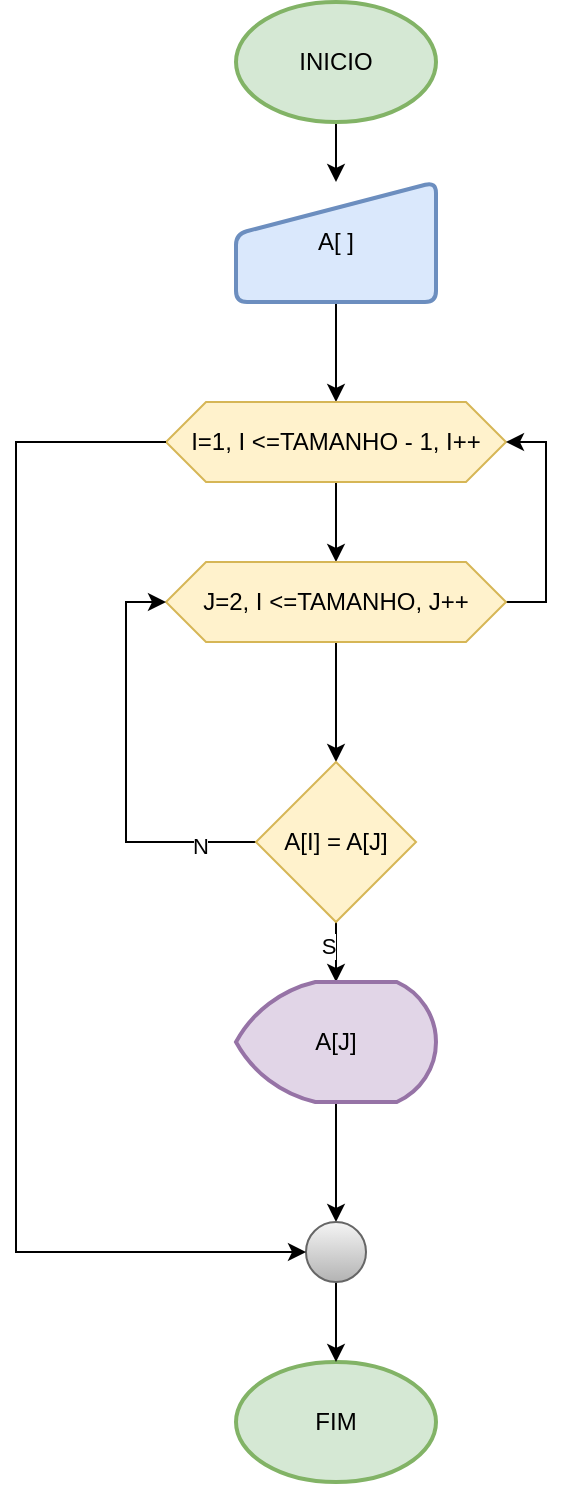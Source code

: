 <mxfile version="26.2.14">
  <diagram name="Página-1" id="XukM9mgDTer4zMXausgr">
    <mxGraphModel dx="1426" dy="777" grid="1" gridSize="10" guides="1" tooltips="1" connect="1" arrows="1" fold="1" page="1" pageScale="1" pageWidth="827" pageHeight="1169" math="0" shadow="0">
      <root>
        <mxCell id="0" />
        <mxCell id="1" parent="0" />
        <mxCell id="HXaScOyWl88TCiheDb_o-5" value="" style="edgeStyle=orthogonalEdgeStyle;rounded=0;orthogonalLoop=1;jettySize=auto;html=1;" edge="1" parent="1" source="HXaScOyWl88TCiheDb_o-1" target="HXaScOyWl88TCiheDb_o-4">
          <mxGeometry relative="1" as="geometry" />
        </mxCell>
        <mxCell id="HXaScOyWl88TCiheDb_o-1" value="INICIO" style="strokeWidth=2;html=1;shape=mxgraph.flowchart.start_1;whiteSpace=wrap;fillColor=#d5e8d4;strokeColor=#82b366;" vertex="1" parent="1">
          <mxGeometry x="360" y="370" width="100" height="60" as="geometry" />
        </mxCell>
        <mxCell id="HXaScOyWl88TCiheDb_o-2" value="FIM" style="strokeWidth=2;html=1;shape=mxgraph.flowchart.start_1;whiteSpace=wrap;fillColor=#d5e8d4;strokeColor=#82b366;" vertex="1" parent="1">
          <mxGeometry x="360" y="1050" width="100" height="60" as="geometry" />
        </mxCell>
        <mxCell id="HXaScOyWl88TCiheDb_o-7" value="" style="edgeStyle=orthogonalEdgeStyle;rounded=0;orthogonalLoop=1;jettySize=auto;html=1;" edge="1" parent="1" source="HXaScOyWl88TCiheDb_o-4">
          <mxGeometry relative="1" as="geometry">
            <mxPoint x="410" y="570" as="targetPoint" />
          </mxGeometry>
        </mxCell>
        <mxCell id="HXaScOyWl88TCiheDb_o-4" value="A[ ]" style="html=1;strokeWidth=2;shape=manualInput;whiteSpace=wrap;rounded=1;size=26;arcSize=11;fillColor=#dae8fc;strokeColor=#6c8ebf;" vertex="1" parent="1">
          <mxGeometry x="360" y="460" width="100" height="60" as="geometry" />
        </mxCell>
        <mxCell id="HXaScOyWl88TCiheDb_o-11" value="" style="edgeStyle=orthogonalEdgeStyle;rounded=0;orthogonalLoop=1;jettySize=auto;html=1;" edge="1" parent="1" source="HXaScOyWl88TCiheDb_o-8" target="HXaScOyWl88TCiheDb_o-10">
          <mxGeometry relative="1" as="geometry" />
        </mxCell>
        <mxCell id="HXaScOyWl88TCiheDb_o-8" value="I=1, I &amp;lt;=TAMANHO - 1, I++" style="shape=hexagon;perimeter=hexagonPerimeter2;whiteSpace=wrap;html=1;fixedSize=1;fillColor=#fff2cc;strokeColor=#d6b656;" vertex="1" parent="1">
          <mxGeometry x="325" y="570" width="170" height="40" as="geometry" />
        </mxCell>
        <mxCell id="HXaScOyWl88TCiheDb_o-12" style="edgeStyle=orthogonalEdgeStyle;rounded=0;orthogonalLoop=1;jettySize=auto;html=1;exitX=1;exitY=0.5;exitDx=0;exitDy=0;entryX=1;entryY=0.5;entryDx=0;entryDy=0;" edge="1" parent="1" source="HXaScOyWl88TCiheDb_o-10" target="HXaScOyWl88TCiheDb_o-8">
          <mxGeometry relative="1" as="geometry" />
        </mxCell>
        <mxCell id="HXaScOyWl88TCiheDb_o-14" value="" style="edgeStyle=orthogonalEdgeStyle;rounded=0;orthogonalLoop=1;jettySize=auto;html=1;" edge="1" parent="1" source="HXaScOyWl88TCiheDb_o-10" target="HXaScOyWl88TCiheDb_o-13">
          <mxGeometry relative="1" as="geometry" />
        </mxCell>
        <mxCell id="HXaScOyWl88TCiheDb_o-10" value="J=2, I &amp;lt;=TAMANHO, J++" style="shape=hexagon;perimeter=hexagonPerimeter2;whiteSpace=wrap;html=1;fixedSize=1;fillColor=#fff2cc;strokeColor=#d6b656;" vertex="1" parent="1">
          <mxGeometry x="325" y="650" width="170" height="40" as="geometry" />
        </mxCell>
        <mxCell id="HXaScOyWl88TCiheDb_o-16" value="" style="edgeStyle=orthogonalEdgeStyle;rounded=0;orthogonalLoop=1;jettySize=auto;html=1;" edge="1" parent="1" source="HXaScOyWl88TCiheDb_o-13" target="HXaScOyWl88TCiheDb_o-15">
          <mxGeometry relative="1" as="geometry" />
        </mxCell>
        <mxCell id="HXaScOyWl88TCiheDb_o-20" value="S" style="edgeLabel;html=1;align=center;verticalAlign=middle;resizable=0;points=[];" vertex="1" connectable="0" parent="HXaScOyWl88TCiheDb_o-16">
          <mxGeometry x="0.28" y="-4" relative="1" as="geometry">
            <mxPoint as="offset" />
          </mxGeometry>
        </mxCell>
        <mxCell id="HXaScOyWl88TCiheDb_o-21" style="edgeStyle=orthogonalEdgeStyle;rounded=0;orthogonalLoop=1;jettySize=auto;html=1;exitX=0;exitY=0.5;exitDx=0;exitDy=0;entryX=0;entryY=0.5;entryDx=0;entryDy=0;" edge="1" parent="1" source="HXaScOyWl88TCiheDb_o-13" target="HXaScOyWl88TCiheDb_o-10">
          <mxGeometry relative="1" as="geometry" />
        </mxCell>
        <mxCell id="HXaScOyWl88TCiheDb_o-22" value="N" style="edgeLabel;html=1;align=center;verticalAlign=middle;resizable=0;points=[];" vertex="1" connectable="0" parent="HXaScOyWl88TCiheDb_o-21">
          <mxGeometry x="-0.727" y="2" relative="1" as="geometry">
            <mxPoint as="offset" />
          </mxGeometry>
        </mxCell>
        <mxCell id="HXaScOyWl88TCiheDb_o-13" value="A[I] = A[J]" style="rhombus;whiteSpace=wrap;html=1;fillColor=#fff2cc;strokeColor=#d6b656;" vertex="1" parent="1">
          <mxGeometry x="370" y="750" width="80" height="80" as="geometry" />
        </mxCell>
        <mxCell id="HXaScOyWl88TCiheDb_o-18" value="" style="edgeStyle=orthogonalEdgeStyle;rounded=0;orthogonalLoop=1;jettySize=auto;html=1;" edge="1" parent="1" source="HXaScOyWl88TCiheDb_o-15" target="HXaScOyWl88TCiheDb_o-17">
          <mxGeometry relative="1" as="geometry" />
        </mxCell>
        <mxCell id="HXaScOyWl88TCiheDb_o-15" value="A[J]" style="strokeWidth=2;html=1;shape=mxgraph.flowchart.display;whiteSpace=wrap;fillColor=#e1d5e7;strokeColor=#9673a6;" vertex="1" parent="1">
          <mxGeometry x="360" y="860" width="100" height="60" as="geometry" />
        </mxCell>
        <mxCell id="HXaScOyWl88TCiheDb_o-19" value="" style="edgeStyle=orthogonalEdgeStyle;rounded=0;orthogonalLoop=1;jettySize=auto;html=1;" edge="1" parent="1" source="HXaScOyWl88TCiheDb_o-17" target="HXaScOyWl88TCiheDb_o-2">
          <mxGeometry relative="1" as="geometry" />
        </mxCell>
        <mxCell id="HXaScOyWl88TCiheDb_o-17" value="" style="verticalLabelPosition=bottom;verticalAlign=top;html=1;shape=mxgraph.flowchart.on-page_reference;fillColor=#f5f5f5;gradientColor=#b3b3b3;strokeColor=#666666;" vertex="1" parent="1">
          <mxGeometry x="395" y="980" width="30" height="30" as="geometry" />
        </mxCell>
        <mxCell id="HXaScOyWl88TCiheDb_o-23" style="edgeStyle=orthogonalEdgeStyle;rounded=0;orthogonalLoop=1;jettySize=auto;html=1;exitX=0;exitY=0.5;exitDx=0;exitDy=0;entryX=0;entryY=0.5;entryDx=0;entryDy=0;entryPerimeter=0;" edge="1" parent="1" source="HXaScOyWl88TCiheDb_o-8" target="HXaScOyWl88TCiheDb_o-17">
          <mxGeometry relative="1" as="geometry">
            <Array as="points">
              <mxPoint x="250" y="590" />
              <mxPoint x="250" y="995" />
            </Array>
          </mxGeometry>
        </mxCell>
      </root>
    </mxGraphModel>
  </diagram>
</mxfile>
